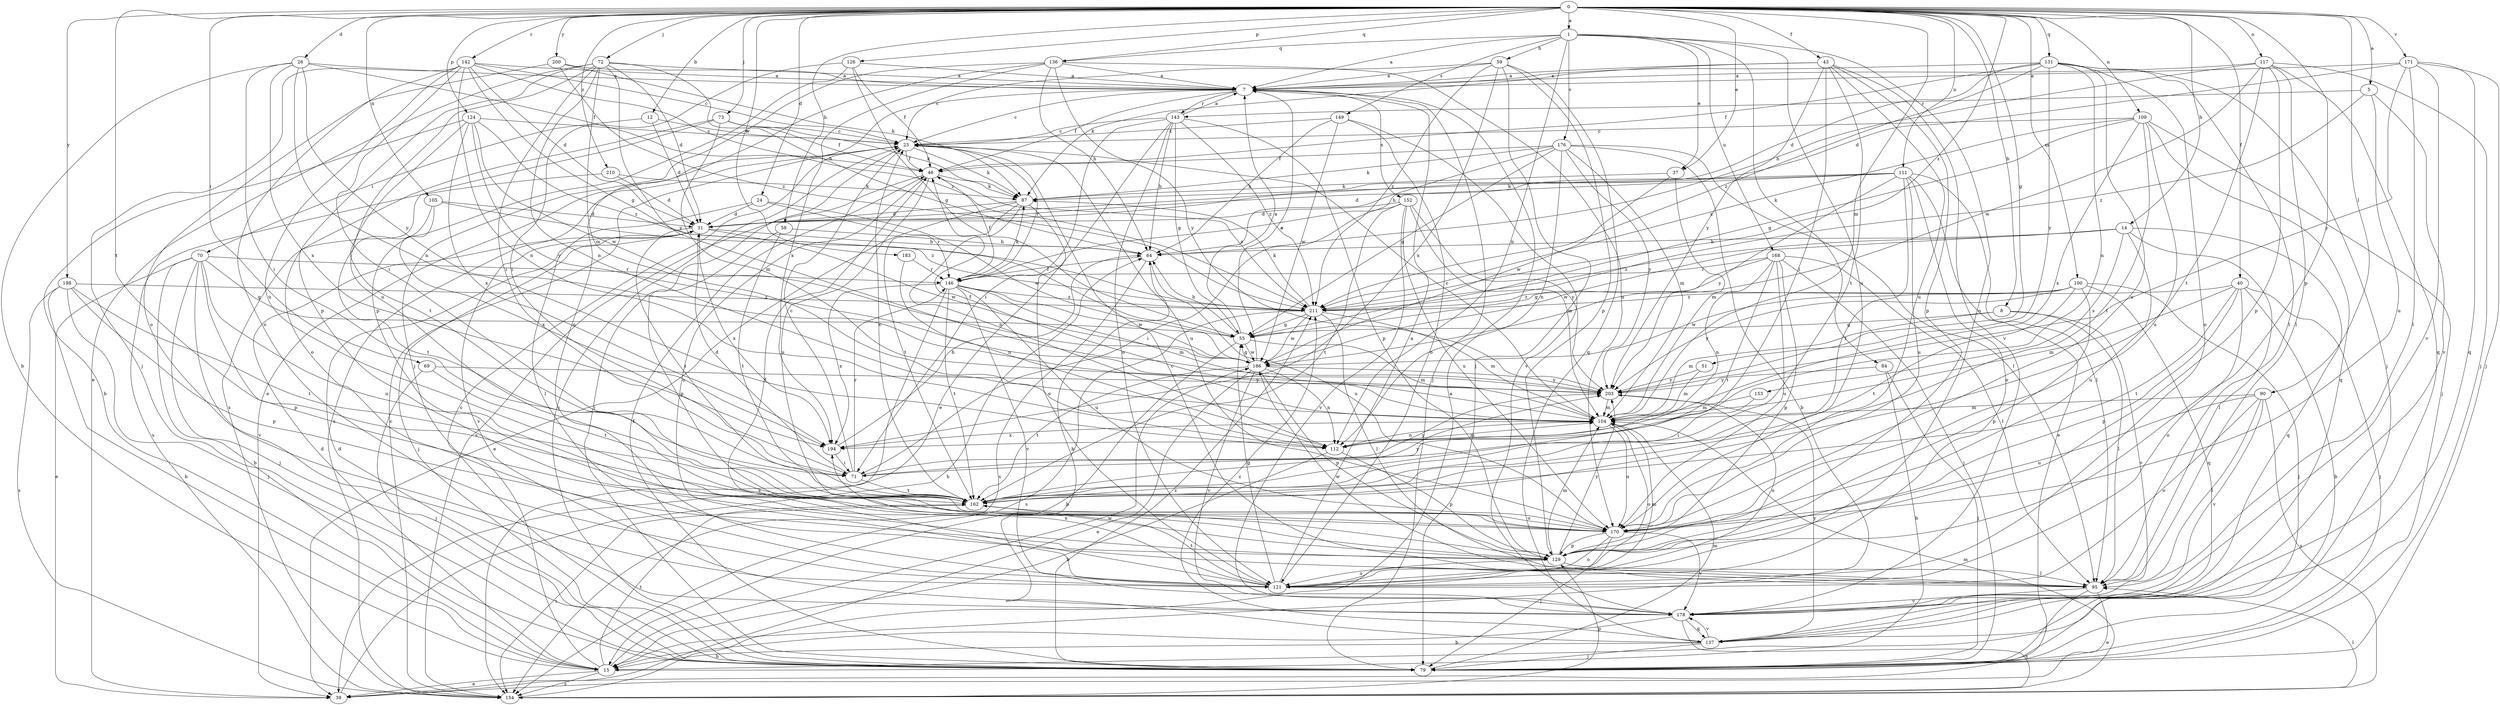 strict digraph  {
0;
1;
5;
7;
8;
12;
14;
15;
23;
24;
26;
31;
37;
39;
40;
43;
46;
51;
55;
58;
59;
64;
69;
70;
71;
72;
73;
79;
84;
87;
90;
95;
100;
104;
105;
109;
111;
112;
117;
121;
124;
126;
129;
131;
136;
137;
142;
143;
146;
149;
152;
153;
154;
162;
168;
170;
171;
176;
178;
183;
186;
194;
198;
200;
203;
210;
211;
0 -> 1  [label=a];
0 -> 5  [label=a];
0 -> 8  [label=b];
0 -> 12  [label=b];
0 -> 14  [label=b];
0 -> 24  [label=d];
0 -> 26  [label=d];
0 -> 37  [label=e];
0 -> 40  [label=f];
0 -> 43  [label=f];
0 -> 51  [label=g];
0 -> 58  [label=h];
0 -> 69  [label=i];
0 -> 72  [label=j];
0 -> 73  [label=j];
0 -> 90  [label=l];
0 -> 100  [label=m];
0 -> 104  [label=m];
0 -> 105  [label=n];
0 -> 109  [label=n];
0 -> 111  [label=n];
0 -> 117  [label=o];
0 -> 124  [label=p];
0 -> 126  [label=p];
0 -> 129  [label=p];
0 -> 131  [label=q];
0 -> 136  [label=q];
0 -> 142  [label=r];
0 -> 162  [label=t];
0 -> 171  [label=v];
0 -> 183  [label=w];
0 -> 198  [label=y];
0 -> 200  [label=y];
0 -> 210  [label=z];
0 -> 211  [label=z];
1 -> 7  [label=a];
1 -> 37  [label=e];
1 -> 59  [label=h];
1 -> 84  [label=k];
1 -> 112  [label=n];
1 -> 121  [label=o];
1 -> 136  [label=q];
1 -> 149  [label=s];
1 -> 168  [label=u];
1 -> 170  [label=u];
1 -> 176  [label=v];
5 -> 143  [label=r];
5 -> 170  [label=u];
5 -> 178  [label=v];
5 -> 211  [label=z];
7 -> 23  [label=c];
7 -> 39  [label=e];
7 -> 46  [label=f];
7 -> 79  [label=j];
7 -> 143  [label=r];
7 -> 152  [label=s];
8 -> 55  [label=g];
8 -> 95  [label=l];
8 -> 104  [label=m];
8 -> 178  [label=v];
12 -> 23  [label=c];
12 -> 31  [label=d];
12 -> 70  [label=i];
14 -> 64  [label=h];
14 -> 95  [label=l];
14 -> 137  [label=q];
14 -> 153  [label=s];
14 -> 170  [label=u];
14 -> 186  [label=w];
14 -> 211  [label=z];
15 -> 23  [label=c];
15 -> 31  [label=d];
15 -> 39  [label=e];
15 -> 154  [label=s];
15 -> 162  [label=t];
15 -> 186  [label=w];
23 -> 46  [label=f];
23 -> 79  [label=j];
23 -> 87  [label=k];
23 -> 146  [label=r];
23 -> 154  [label=s];
23 -> 170  [label=u];
24 -> 31  [label=d];
24 -> 95  [label=l];
24 -> 146  [label=r];
24 -> 186  [label=w];
26 -> 7  [label=a];
26 -> 15  [label=b];
26 -> 46  [label=f];
26 -> 71  [label=i];
26 -> 112  [label=n];
26 -> 194  [label=x];
26 -> 203  [label=y];
31 -> 64  [label=h];
31 -> 79  [label=j];
31 -> 162  [label=t];
31 -> 178  [label=v];
31 -> 186  [label=w];
31 -> 194  [label=x];
37 -> 87  [label=k];
37 -> 104  [label=m];
37 -> 186  [label=w];
39 -> 64  [label=h];
40 -> 15  [label=b];
40 -> 79  [label=j];
40 -> 104  [label=m];
40 -> 121  [label=o];
40 -> 129  [label=p];
40 -> 162  [label=t];
40 -> 211  [label=z];
43 -> 7  [label=a];
43 -> 71  [label=i];
43 -> 87  [label=k];
43 -> 129  [label=p];
43 -> 162  [label=t];
43 -> 170  [label=u];
43 -> 178  [label=v];
43 -> 203  [label=y];
46 -> 87  [label=k];
46 -> 121  [label=o];
46 -> 154  [label=s];
46 -> 170  [label=u];
46 -> 211  [label=z];
51 -> 104  [label=m];
51 -> 203  [label=y];
55 -> 7  [label=a];
55 -> 15  [label=b];
55 -> 64  [label=h];
55 -> 104  [label=m];
55 -> 186  [label=w];
58 -> 64  [label=h];
58 -> 129  [label=p];
58 -> 162  [label=t];
59 -> 7  [label=a];
59 -> 23  [label=c];
59 -> 79  [label=j];
59 -> 129  [label=p];
59 -> 137  [label=q];
59 -> 194  [label=x];
59 -> 211  [label=z];
64 -> 146  [label=r];
64 -> 154  [label=s];
64 -> 170  [label=u];
69 -> 79  [label=j];
69 -> 162  [label=t];
69 -> 203  [label=y];
70 -> 15  [label=b];
70 -> 39  [label=e];
70 -> 55  [label=g];
70 -> 79  [label=j];
70 -> 129  [label=p];
70 -> 146  [label=r];
70 -> 170  [label=u];
70 -> 178  [label=v];
71 -> 23  [label=c];
71 -> 31  [label=d];
71 -> 146  [label=r];
71 -> 162  [label=t];
71 -> 203  [label=y];
72 -> 7  [label=a];
72 -> 31  [label=d];
72 -> 39  [label=e];
72 -> 64  [label=h];
72 -> 71  [label=i];
72 -> 104  [label=m];
72 -> 112  [label=n];
72 -> 129  [label=p];
72 -> 170  [label=u];
72 -> 203  [label=y];
73 -> 23  [label=c];
73 -> 46  [label=f];
73 -> 87  [label=k];
73 -> 104  [label=m];
73 -> 121  [label=o];
73 -> 154  [label=s];
79 -> 23  [label=c];
79 -> 31  [label=d];
79 -> 46  [label=f];
79 -> 104  [label=m];
79 -> 211  [label=z];
84 -> 15  [label=b];
84 -> 79  [label=j];
84 -> 203  [label=y];
87 -> 31  [label=d];
87 -> 39  [label=e];
87 -> 112  [label=n];
87 -> 121  [label=o];
87 -> 162  [label=t];
90 -> 95  [label=l];
90 -> 104  [label=m];
90 -> 121  [label=o];
90 -> 154  [label=s];
90 -> 170  [label=u];
90 -> 178  [label=v];
95 -> 23  [label=c];
95 -> 39  [label=e];
95 -> 79  [label=j];
95 -> 178  [label=v];
95 -> 186  [label=w];
100 -> 79  [label=j];
100 -> 129  [label=p];
100 -> 137  [label=q];
100 -> 162  [label=t];
100 -> 186  [label=w];
100 -> 203  [label=y];
100 -> 211  [label=z];
104 -> 23  [label=c];
104 -> 46  [label=f];
104 -> 112  [label=n];
104 -> 121  [label=o];
104 -> 170  [label=u];
104 -> 194  [label=x];
105 -> 31  [label=d];
105 -> 162  [label=t];
105 -> 194  [label=x];
105 -> 211  [label=z];
109 -> 23  [label=c];
109 -> 55  [label=g];
109 -> 79  [label=j];
109 -> 137  [label=q];
109 -> 162  [label=t];
109 -> 170  [label=u];
109 -> 194  [label=x];
109 -> 211  [label=z];
111 -> 31  [label=d];
111 -> 39  [label=e];
111 -> 87  [label=k];
111 -> 95  [label=l];
111 -> 121  [label=o];
111 -> 146  [label=r];
111 -> 162  [label=t];
111 -> 170  [label=u];
111 -> 203  [label=y];
112 -> 15  [label=b];
112 -> 104  [label=m];
112 -> 129  [label=p];
117 -> 7  [label=a];
117 -> 64  [label=h];
117 -> 79  [label=j];
117 -> 95  [label=l];
117 -> 129  [label=p];
117 -> 137  [label=q];
117 -> 162  [label=t];
117 -> 186  [label=w];
121 -> 7  [label=a];
121 -> 46  [label=f];
121 -> 55  [label=g];
121 -> 104  [label=m];
121 -> 162  [label=t];
121 -> 194  [label=x];
124 -> 15  [label=b];
124 -> 23  [label=c];
124 -> 162  [label=t];
124 -> 186  [label=w];
124 -> 194  [label=x];
124 -> 203  [label=y];
124 -> 211  [label=z];
126 -> 7  [label=a];
126 -> 46  [label=f];
126 -> 55  [label=g];
126 -> 71  [label=i];
126 -> 129  [label=p];
129 -> 95  [label=l];
129 -> 104  [label=m];
129 -> 121  [label=o];
129 -> 203  [label=y];
131 -> 7  [label=a];
131 -> 31  [label=d];
131 -> 46  [label=f];
131 -> 79  [label=j];
131 -> 95  [label=l];
131 -> 112  [label=n];
131 -> 121  [label=o];
131 -> 170  [label=u];
131 -> 203  [label=y];
131 -> 211  [label=z];
136 -> 7  [label=a];
136 -> 64  [label=h];
136 -> 79  [label=j];
136 -> 121  [label=o];
136 -> 170  [label=u];
136 -> 194  [label=x];
136 -> 203  [label=y];
137 -> 15  [label=b];
137 -> 64  [label=h];
137 -> 79  [label=j];
137 -> 178  [label=v];
137 -> 203  [label=y];
137 -> 211  [label=z];
142 -> 7  [label=a];
142 -> 23  [label=c];
142 -> 31  [label=d];
142 -> 55  [label=g];
142 -> 71  [label=i];
142 -> 79  [label=j];
142 -> 112  [label=n];
142 -> 121  [label=o];
142 -> 170  [label=u];
142 -> 211  [label=z];
143 -> 7  [label=a];
143 -> 23  [label=c];
143 -> 39  [label=e];
143 -> 55  [label=g];
143 -> 64  [label=h];
143 -> 71  [label=i];
143 -> 121  [label=o];
143 -> 129  [label=p];
143 -> 211  [label=z];
146 -> 46  [label=f];
146 -> 87  [label=k];
146 -> 104  [label=m];
146 -> 154  [label=s];
146 -> 162  [label=t];
146 -> 170  [label=u];
146 -> 178  [label=v];
146 -> 186  [label=w];
146 -> 194  [label=x];
146 -> 211  [label=z];
149 -> 23  [label=c];
149 -> 64  [label=h];
149 -> 121  [label=o];
149 -> 178  [label=v];
149 -> 186  [label=w];
152 -> 31  [label=d];
152 -> 71  [label=i];
152 -> 104  [label=m];
152 -> 162  [label=t];
152 -> 170  [label=u];
152 -> 178  [label=v];
152 -> 203  [label=y];
153 -> 71  [label=i];
153 -> 104  [label=m];
154 -> 7  [label=a];
154 -> 23  [label=c];
154 -> 95  [label=l];
154 -> 104  [label=m];
154 -> 129  [label=p];
162 -> 23  [label=c];
162 -> 154  [label=s];
162 -> 170  [label=u];
162 -> 203  [label=y];
168 -> 55  [label=g];
168 -> 79  [label=j];
168 -> 95  [label=l];
168 -> 112  [label=n];
168 -> 129  [label=p];
168 -> 146  [label=r];
168 -> 162  [label=t];
168 -> 170  [label=u];
170 -> 79  [label=j];
170 -> 121  [label=o];
170 -> 129  [label=p];
170 -> 178  [label=v];
171 -> 7  [label=a];
171 -> 31  [label=d];
171 -> 79  [label=j];
171 -> 95  [label=l];
171 -> 137  [label=q];
171 -> 178  [label=v];
171 -> 203  [label=y];
176 -> 15  [label=b];
176 -> 46  [label=f];
176 -> 55  [label=g];
176 -> 64  [label=h];
176 -> 87  [label=k];
176 -> 95  [label=l];
176 -> 104  [label=m];
176 -> 112  [label=n];
176 -> 203  [label=y];
178 -> 15  [label=b];
178 -> 137  [label=q];
178 -> 154  [label=s];
183 -> 112  [label=n];
183 -> 146  [label=r];
186 -> 7  [label=a];
186 -> 39  [label=e];
186 -> 55  [label=g];
186 -> 112  [label=n];
186 -> 129  [label=p];
186 -> 162  [label=t];
186 -> 178  [label=v];
186 -> 203  [label=y];
194 -> 64  [label=h];
194 -> 71  [label=i];
198 -> 15  [label=b];
198 -> 79  [label=j];
198 -> 129  [label=p];
198 -> 154  [label=s];
198 -> 162  [label=t];
198 -> 211  [label=z];
200 -> 7  [label=a];
200 -> 87  [label=k];
200 -> 121  [label=o];
200 -> 211  [label=z];
203 -> 104  [label=m];
203 -> 121  [label=o];
210 -> 31  [label=d];
210 -> 87  [label=k];
210 -> 154  [label=s];
211 -> 55  [label=g];
211 -> 87  [label=k];
211 -> 95  [label=l];
211 -> 104  [label=m];
211 -> 154  [label=s];
211 -> 186  [label=w];
}
